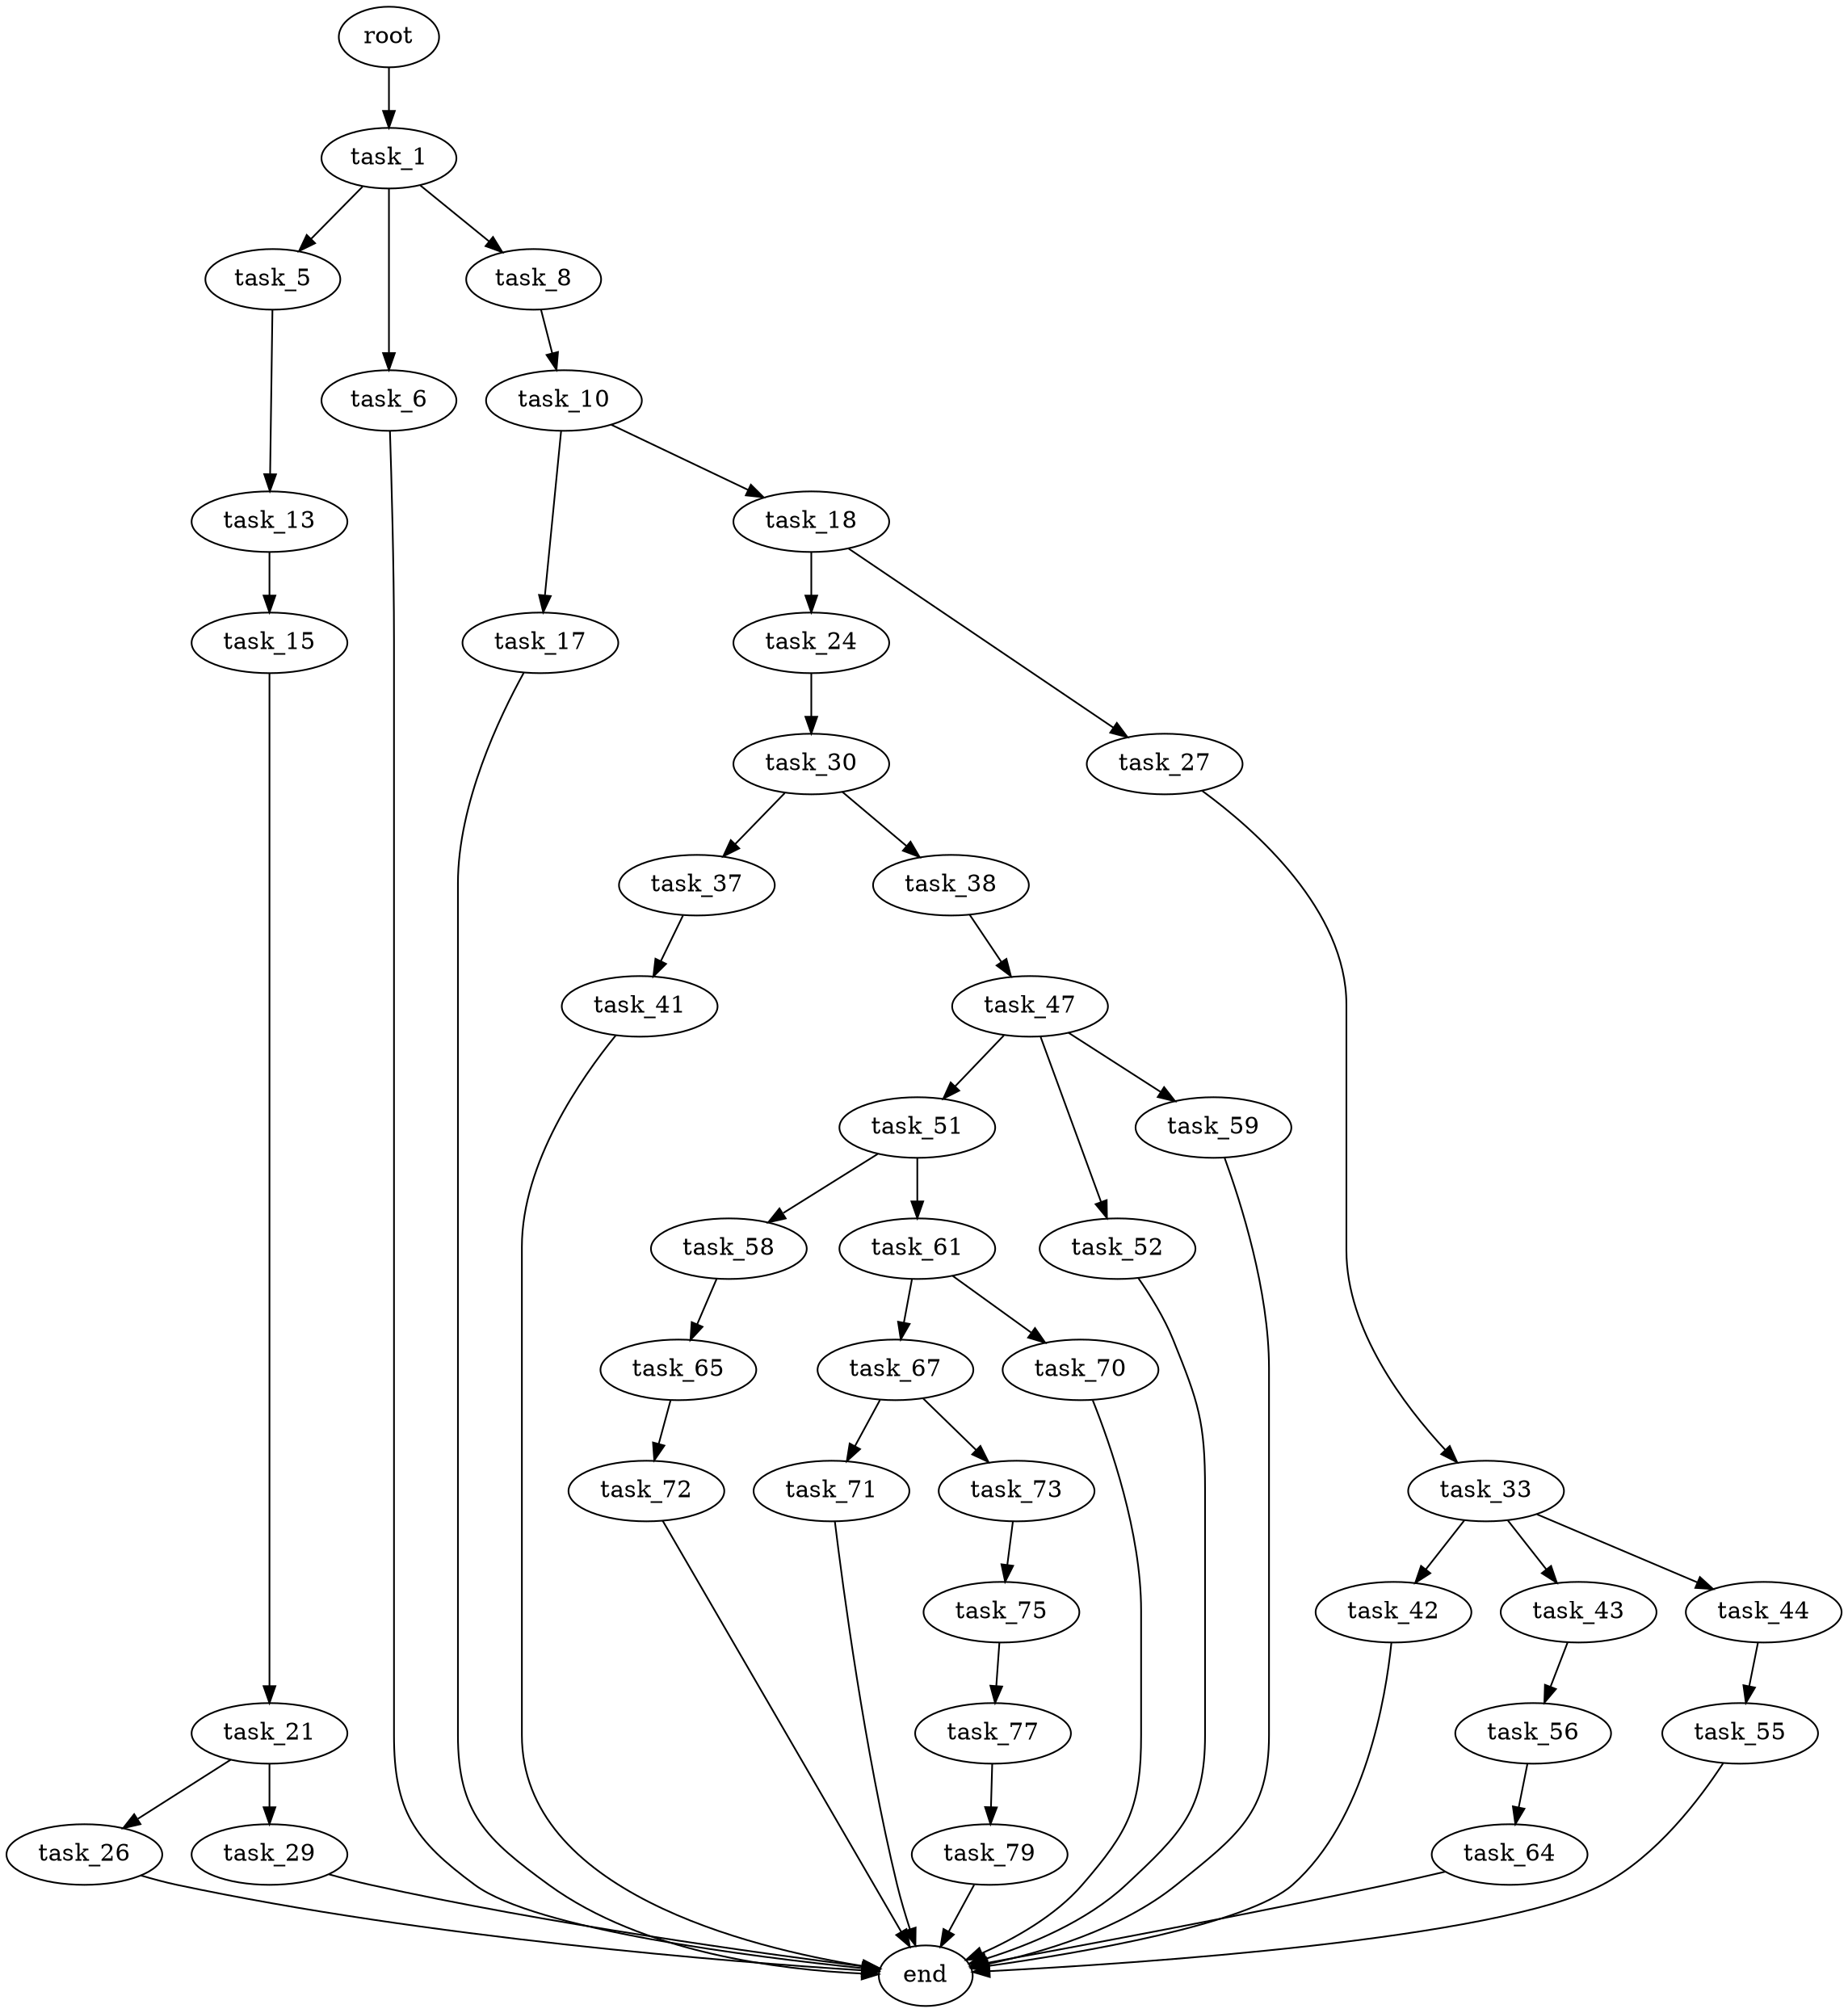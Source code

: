 digraph G {
  root [size="0.000000"];
  task_1 [size="247126092052.000000"];
  task_5 [size="1592975856.000000"];
  task_6 [size="549755813888.000000"];
  task_8 [size="1073741824000.000000"];
  task_10 [size="37881766349.000000"];
  task_13 [size="14271068535.000000"];
  task_15 [size="29133713366.000000"];
  task_17 [size="28991029248.000000"];
  task_18 [size="368293445632.000000"];
  task_21 [size="12032471610.000000"];
  task_24 [size="66497260046.000000"];
  task_26 [size="1073741824000.000000"];
  task_27 [size="68719476736.000000"];
  task_29 [size="24317040468.000000"];
  task_30 [size="2045634368.000000"];
  task_33 [size="154662743600.000000"];
  task_37 [size="8589934592.000000"];
  task_38 [size="10890579558.000000"];
  task_41 [size="614242396619.000000"];
  task_42 [size="164419353632.000000"];
  task_43 [size="782757789696.000000"];
  task_44 [size="1073741824000.000000"];
  task_47 [size="381867120082.000000"];
  task_51 [size="3095557251.000000"];
  task_52 [size="171014664395.000000"];
  task_55 [size="40505342864.000000"];
  task_56 [size="264642230940.000000"];
  task_58 [size="68719476736.000000"];
  task_59 [size="368293445632.000000"];
  task_61 [size="231928233984.000000"];
  task_64 [size="747033791856.000000"];
  task_65 [size="621095102158.000000"];
  task_67 [size="8718929303.000000"];
  task_70 [size="231928233984.000000"];
  task_71 [size="6746900801.000000"];
  task_72 [size="549755813888.000000"];
  task_73 [size="11180480904.000000"];
  task_75 [size="143540871937.000000"];
  task_77 [size="10553197529.000000"];
  task_79 [size="33455972496.000000"];
  end [size="0.000000"];

  root -> task_1 [size="1.000000"];
  task_1 -> task_5 [size="411041792.000000"];
  task_1 -> task_6 [size="411041792.000000"];
  task_1 -> task_8 [size="411041792.000000"];
  task_5 -> task_13 [size="33554432.000000"];
  task_6 -> end [size="1.000000"];
  task_8 -> task_10 [size="838860800.000000"];
  task_10 -> task_17 [size="33554432.000000"];
  task_10 -> task_18 [size="33554432.000000"];
  task_13 -> task_15 [size="75497472.000000"];
  task_15 -> task_21 [size="536870912.000000"];
  task_17 -> end [size="1.000000"];
  task_18 -> task_24 [size="411041792.000000"];
  task_18 -> task_27 [size="411041792.000000"];
  task_21 -> task_26 [size="301989888.000000"];
  task_21 -> task_29 [size="301989888.000000"];
  task_24 -> task_30 [size="209715200.000000"];
  task_26 -> end [size="1.000000"];
  task_27 -> task_33 [size="134217728.000000"];
  task_29 -> end [size="1.000000"];
  task_30 -> task_37 [size="134217728.000000"];
  task_30 -> task_38 [size="134217728.000000"];
  task_33 -> task_42 [size="209715200.000000"];
  task_33 -> task_43 [size="209715200.000000"];
  task_33 -> task_44 [size="209715200.000000"];
  task_37 -> task_41 [size="33554432.000000"];
  task_38 -> task_47 [size="33554432.000000"];
  task_41 -> end [size="1.000000"];
  task_42 -> end [size="1.000000"];
  task_43 -> task_56 [size="679477248.000000"];
  task_44 -> task_55 [size="838860800.000000"];
  task_47 -> task_51 [size="536870912.000000"];
  task_47 -> task_52 [size="536870912.000000"];
  task_47 -> task_59 [size="536870912.000000"];
  task_51 -> task_58 [size="134217728.000000"];
  task_51 -> task_61 [size="134217728.000000"];
  task_52 -> end [size="1.000000"];
  task_55 -> end [size="1.000000"];
  task_56 -> task_64 [size="536870912.000000"];
  task_58 -> task_65 [size="134217728.000000"];
  task_59 -> end [size="1.000000"];
  task_61 -> task_67 [size="301989888.000000"];
  task_61 -> task_70 [size="301989888.000000"];
  task_64 -> end [size="1.000000"];
  task_65 -> task_72 [size="679477248.000000"];
  task_67 -> task_71 [size="209715200.000000"];
  task_67 -> task_73 [size="209715200.000000"];
  task_70 -> end [size="1.000000"];
  task_71 -> end [size="1.000000"];
  task_72 -> end [size="1.000000"];
  task_73 -> task_75 [size="209715200.000000"];
  task_75 -> task_77 [size="134217728.000000"];
  task_77 -> task_79 [size="209715200.000000"];
  task_79 -> end [size="1.000000"];
}
